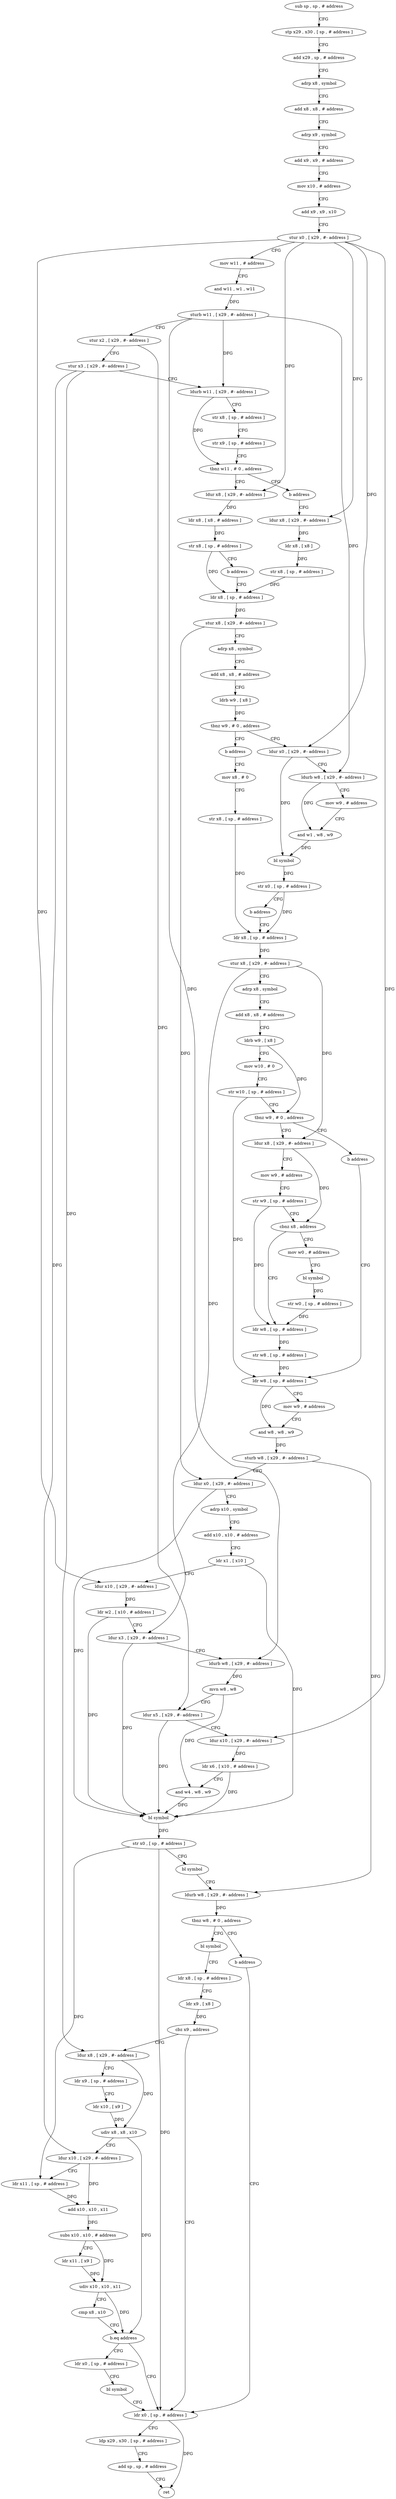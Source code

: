 digraph "func" {
"4247692" [label = "sub sp , sp , # address" ]
"4247696" [label = "stp x29 , x30 , [ sp , # address ]" ]
"4247700" [label = "add x29 , sp , # address" ]
"4247704" [label = "adrp x8 , symbol" ]
"4247708" [label = "add x8 , x8 , # address" ]
"4247712" [label = "adrp x9 , symbol" ]
"4247716" [label = "add x9 , x9 , # address" ]
"4247720" [label = "mov x10 , # address" ]
"4247724" [label = "add x9 , x9 , x10" ]
"4247728" [label = "stur x0 , [ x29 , #- address ]" ]
"4247732" [label = "mov w11 , # address" ]
"4247736" [label = "and w11 , w1 , w11" ]
"4247740" [label = "sturb w11 , [ x29 , #- address ]" ]
"4247744" [label = "stur x2 , [ x29 , #- address ]" ]
"4247748" [label = "stur x3 , [ x29 , #- address ]" ]
"4247752" [label = "ldurb w11 , [ x29 , #- address ]" ]
"4247756" [label = "str x8 , [ sp , # address ]" ]
"4247760" [label = "str x9 , [ sp , # address ]" ]
"4247764" [label = "tbnz w11 , # 0 , address" ]
"4247772" [label = "ldur x8 , [ x29 , #- address ]" ]
"4247768" [label = "b address" ]
"4247776" [label = "ldr x8 , [ x8 , # address ]" ]
"4247780" [label = "str x8 , [ sp , # address ]" ]
"4247784" [label = "b address" ]
"4247800" [label = "ldr x8 , [ sp , # address ]" ]
"4247788" [label = "ldur x8 , [ x29 , #- address ]" ]
"4247804" [label = "stur x8 , [ x29 , #- address ]" ]
"4247808" [label = "adrp x8 , symbol" ]
"4247812" [label = "add x8 , x8 , # address" ]
"4247816" [label = "ldrb w9 , [ x8 ]" ]
"4247820" [label = "tbnz w9 , # 0 , address" ]
"4247828" [label = "ldur x0 , [ x29 , #- address ]" ]
"4247824" [label = "b address" ]
"4247792" [label = "ldr x8 , [ x8 ]" ]
"4247796" [label = "str x8 , [ sp , # address ]" ]
"4247832" [label = "ldurb w8 , [ x29 , #- address ]" ]
"4247836" [label = "mov w9 , # address" ]
"4247840" [label = "and w1 , w8 , w9" ]
"4247844" [label = "bl symbol" ]
"4247848" [label = "str x0 , [ sp , # address ]" ]
"4247852" [label = "b address" ]
"4247864" [label = "ldr x8 , [ sp , # address ]" ]
"4247856" [label = "mov x8 , # 0" ]
"4247868" [label = "stur x8 , [ x29 , #- address ]" ]
"4247872" [label = "adrp x8 , symbol" ]
"4247876" [label = "add x8 , x8 , # address" ]
"4247880" [label = "ldrb w9 , [ x8 ]" ]
"4247884" [label = "mov w10 , # 0" ]
"4247888" [label = "str w10 , [ sp , # address ]" ]
"4247892" [label = "tbnz w9 , # 0 , address" ]
"4247900" [label = "ldur x8 , [ x29 , #- address ]" ]
"4247896" [label = "b address" ]
"4247860" [label = "str x8 , [ sp , # address ]" ]
"4247904" [label = "mov w9 , # address" ]
"4247908" [label = "str w9 , [ sp , # address ]" ]
"4247912" [label = "cbnz x8 , address" ]
"4247928" [label = "ldr w8 , [ sp , # address ]" ]
"4247916" [label = "mov w0 , # address" ]
"4247936" [label = "ldr w8 , [ sp , # address ]" ]
"4247932" [label = "str w8 , [ sp , # address ]" ]
"4247920" [label = "bl symbol" ]
"4247924" [label = "str w0 , [ sp , # address ]" ]
"4247940" [label = "mov w9 , # address" ]
"4247944" [label = "and w8 , w8 , w9" ]
"4247948" [label = "sturb w8 , [ x29 , #- address ]" ]
"4247952" [label = "ldur x0 , [ x29 , #- address ]" ]
"4247956" [label = "adrp x10 , symbol" ]
"4247960" [label = "add x10 , x10 , # address" ]
"4247964" [label = "ldr x1 , [ x10 ]" ]
"4247968" [label = "ldur x10 , [ x29 , #- address ]" ]
"4247972" [label = "ldr w2 , [ x10 , # address ]" ]
"4247976" [label = "ldur x3 , [ x29 , #- address ]" ]
"4247980" [label = "ldurb w8 , [ x29 , #- address ]" ]
"4247984" [label = "mvn w8 , w8" ]
"4247988" [label = "ldur x5 , [ x29 , #- address ]" ]
"4247992" [label = "ldur x10 , [ x29 , #- address ]" ]
"4247996" [label = "ldr x6 , [ x10 , # address ]" ]
"4248000" [label = "and w4 , w8 , w9" ]
"4248004" [label = "bl symbol" ]
"4248008" [label = "str x0 , [ sp , # address ]" ]
"4248012" [label = "bl symbol" ]
"4248016" [label = "ldurb w8 , [ x29 , #- address ]" ]
"4248020" [label = "tbnz w8 , # 0 , address" ]
"4248028" [label = "bl symbol" ]
"4248024" [label = "b address" ]
"4248032" [label = "ldr x8 , [ sp , # address ]" ]
"4248036" [label = "ldr x9 , [ x8 ]" ]
"4248040" [label = "cbz x9 , address" ]
"4248100" [label = "ldr x0 , [ sp , # address ]" ]
"4248044" [label = "ldur x8 , [ x29 , #- address ]" ]
"4248104" [label = "ldp x29 , x30 , [ sp , # address ]" ]
"4248108" [label = "add sp , sp , # address" ]
"4248112" [label = "ret" ]
"4248048" [label = "ldr x9 , [ sp , # address ]" ]
"4248052" [label = "ldr x10 , [ x9 ]" ]
"4248056" [label = "udiv x8 , x8 , x10" ]
"4248060" [label = "ldur x10 , [ x29 , #- address ]" ]
"4248064" [label = "ldr x11 , [ sp , # address ]" ]
"4248068" [label = "add x10 , x10 , x11" ]
"4248072" [label = "subs x10 , x10 , # address" ]
"4248076" [label = "ldr x11 , [ x9 ]" ]
"4248080" [label = "udiv x10 , x10 , x11" ]
"4248084" [label = "cmp x8 , x10" ]
"4248088" [label = "b.eq address" ]
"4248092" [label = "ldr x0 , [ sp , # address ]" ]
"4248096" [label = "bl symbol" ]
"4247692" -> "4247696" [ label = "CFG" ]
"4247696" -> "4247700" [ label = "CFG" ]
"4247700" -> "4247704" [ label = "CFG" ]
"4247704" -> "4247708" [ label = "CFG" ]
"4247708" -> "4247712" [ label = "CFG" ]
"4247712" -> "4247716" [ label = "CFG" ]
"4247716" -> "4247720" [ label = "CFG" ]
"4247720" -> "4247724" [ label = "CFG" ]
"4247724" -> "4247728" [ label = "CFG" ]
"4247728" -> "4247732" [ label = "CFG" ]
"4247728" -> "4247772" [ label = "DFG" ]
"4247728" -> "4247788" [ label = "DFG" ]
"4247728" -> "4247828" [ label = "DFG" ]
"4247728" -> "4247968" [ label = "DFG" ]
"4247728" -> "4247992" [ label = "DFG" ]
"4247732" -> "4247736" [ label = "CFG" ]
"4247736" -> "4247740" [ label = "DFG" ]
"4247740" -> "4247744" [ label = "CFG" ]
"4247740" -> "4247752" [ label = "DFG" ]
"4247740" -> "4247832" [ label = "DFG" ]
"4247740" -> "4247980" [ label = "DFG" ]
"4247744" -> "4247748" [ label = "CFG" ]
"4247744" -> "4247988" [ label = "DFG" ]
"4247748" -> "4247752" [ label = "CFG" ]
"4247748" -> "4248044" [ label = "DFG" ]
"4247748" -> "4248060" [ label = "DFG" ]
"4247752" -> "4247756" [ label = "CFG" ]
"4247752" -> "4247764" [ label = "DFG" ]
"4247756" -> "4247760" [ label = "CFG" ]
"4247760" -> "4247764" [ label = "CFG" ]
"4247764" -> "4247772" [ label = "CFG" ]
"4247764" -> "4247768" [ label = "CFG" ]
"4247772" -> "4247776" [ label = "DFG" ]
"4247768" -> "4247788" [ label = "CFG" ]
"4247776" -> "4247780" [ label = "DFG" ]
"4247780" -> "4247784" [ label = "CFG" ]
"4247780" -> "4247800" [ label = "DFG" ]
"4247784" -> "4247800" [ label = "CFG" ]
"4247800" -> "4247804" [ label = "DFG" ]
"4247788" -> "4247792" [ label = "DFG" ]
"4247804" -> "4247808" [ label = "CFG" ]
"4247804" -> "4247952" [ label = "DFG" ]
"4247808" -> "4247812" [ label = "CFG" ]
"4247812" -> "4247816" [ label = "CFG" ]
"4247816" -> "4247820" [ label = "DFG" ]
"4247820" -> "4247828" [ label = "CFG" ]
"4247820" -> "4247824" [ label = "CFG" ]
"4247828" -> "4247832" [ label = "CFG" ]
"4247828" -> "4247844" [ label = "DFG" ]
"4247824" -> "4247856" [ label = "CFG" ]
"4247792" -> "4247796" [ label = "DFG" ]
"4247796" -> "4247800" [ label = "DFG" ]
"4247832" -> "4247836" [ label = "CFG" ]
"4247832" -> "4247840" [ label = "DFG" ]
"4247836" -> "4247840" [ label = "CFG" ]
"4247840" -> "4247844" [ label = "DFG" ]
"4247844" -> "4247848" [ label = "DFG" ]
"4247848" -> "4247852" [ label = "CFG" ]
"4247848" -> "4247864" [ label = "DFG" ]
"4247852" -> "4247864" [ label = "CFG" ]
"4247864" -> "4247868" [ label = "DFG" ]
"4247856" -> "4247860" [ label = "CFG" ]
"4247868" -> "4247872" [ label = "CFG" ]
"4247868" -> "4247900" [ label = "DFG" ]
"4247868" -> "4247976" [ label = "DFG" ]
"4247872" -> "4247876" [ label = "CFG" ]
"4247876" -> "4247880" [ label = "CFG" ]
"4247880" -> "4247884" [ label = "CFG" ]
"4247880" -> "4247892" [ label = "DFG" ]
"4247884" -> "4247888" [ label = "CFG" ]
"4247888" -> "4247892" [ label = "CFG" ]
"4247888" -> "4247936" [ label = "DFG" ]
"4247892" -> "4247900" [ label = "CFG" ]
"4247892" -> "4247896" [ label = "CFG" ]
"4247900" -> "4247904" [ label = "CFG" ]
"4247900" -> "4247912" [ label = "DFG" ]
"4247896" -> "4247936" [ label = "CFG" ]
"4247860" -> "4247864" [ label = "DFG" ]
"4247904" -> "4247908" [ label = "CFG" ]
"4247908" -> "4247912" [ label = "CFG" ]
"4247908" -> "4247928" [ label = "DFG" ]
"4247912" -> "4247928" [ label = "CFG" ]
"4247912" -> "4247916" [ label = "CFG" ]
"4247928" -> "4247932" [ label = "DFG" ]
"4247916" -> "4247920" [ label = "CFG" ]
"4247936" -> "4247940" [ label = "CFG" ]
"4247936" -> "4247944" [ label = "DFG" ]
"4247932" -> "4247936" [ label = "DFG" ]
"4247920" -> "4247924" [ label = "DFG" ]
"4247924" -> "4247928" [ label = "DFG" ]
"4247940" -> "4247944" [ label = "CFG" ]
"4247944" -> "4247948" [ label = "DFG" ]
"4247948" -> "4247952" [ label = "CFG" ]
"4247948" -> "4248016" [ label = "DFG" ]
"4247952" -> "4247956" [ label = "CFG" ]
"4247952" -> "4248004" [ label = "DFG" ]
"4247956" -> "4247960" [ label = "CFG" ]
"4247960" -> "4247964" [ label = "CFG" ]
"4247964" -> "4247968" [ label = "CFG" ]
"4247964" -> "4248004" [ label = "DFG" ]
"4247968" -> "4247972" [ label = "DFG" ]
"4247972" -> "4247976" [ label = "CFG" ]
"4247972" -> "4248004" [ label = "DFG" ]
"4247976" -> "4247980" [ label = "CFG" ]
"4247976" -> "4248004" [ label = "DFG" ]
"4247980" -> "4247984" [ label = "DFG" ]
"4247984" -> "4247988" [ label = "CFG" ]
"4247984" -> "4248000" [ label = "DFG" ]
"4247988" -> "4247992" [ label = "CFG" ]
"4247988" -> "4248004" [ label = "DFG" ]
"4247992" -> "4247996" [ label = "DFG" ]
"4247996" -> "4248000" [ label = "CFG" ]
"4247996" -> "4248004" [ label = "DFG" ]
"4248000" -> "4248004" [ label = "DFG" ]
"4248004" -> "4248008" [ label = "DFG" ]
"4248008" -> "4248012" [ label = "CFG" ]
"4248008" -> "4248100" [ label = "DFG" ]
"4248008" -> "4248064" [ label = "DFG" ]
"4248012" -> "4248016" [ label = "CFG" ]
"4248016" -> "4248020" [ label = "DFG" ]
"4248020" -> "4248028" [ label = "CFG" ]
"4248020" -> "4248024" [ label = "CFG" ]
"4248028" -> "4248032" [ label = "CFG" ]
"4248024" -> "4248100" [ label = "CFG" ]
"4248032" -> "4248036" [ label = "CFG" ]
"4248036" -> "4248040" [ label = "DFG" ]
"4248040" -> "4248100" [ label = "CFG" ]
"4248040" -> "4248044" [ label = "CFG" ]
"4248100" -> "4248104" [ label = "CFG" ]
"4248100" -> "4248112" [ label = "DFG" ]
"4248044" -> "4248048" [ label = "CFG" ]
"4248044" -> "4248056" [ label = "DFG" ]
"4248104" -> "4248108" [ label = "CFG" ]
"4248108" -> "4248112" [ label = "CFG" ]
"4248048" -> "4248052" [ label = "CFG" ]
"4248052" -> "4248056" [ label = "DFG" ]
"4248056" -> "4248060" [ label = "CFG" ]
"4248056" -> "4248088" [ label = "DFG" ]
"4248060" -> "4248064" [ label = "CFG" ]
"4248060" -> "4248068" [ label = "DFG" ]
"4248064" -> "4248068" [ label = "DFG" ]
"4248068" -> "4248072" [ label = "DFG" ]
"4248072" -> "4248076" [ label = "CFG" ]
"4248072" -> "4248080" [ label = "DFG" ]
"4248076" -> "4248080" [ label = "DFG" ]
"4248080" -> "4248084" [ label = "CFG" ]
"4248080" -> "4248088" [ label = "DFG" ]
"4248084" -> "4248088" [ label = "CFG" ]
"4248088" -> "4248100" [ label = "CFG" ]
"4248088" -> "4248092" [ label = "CFG" ]
"4248092" -> "4248096" [ label = "CFG" ]
"4248096" -> "4248100" [ label = "CFG" ]
}
